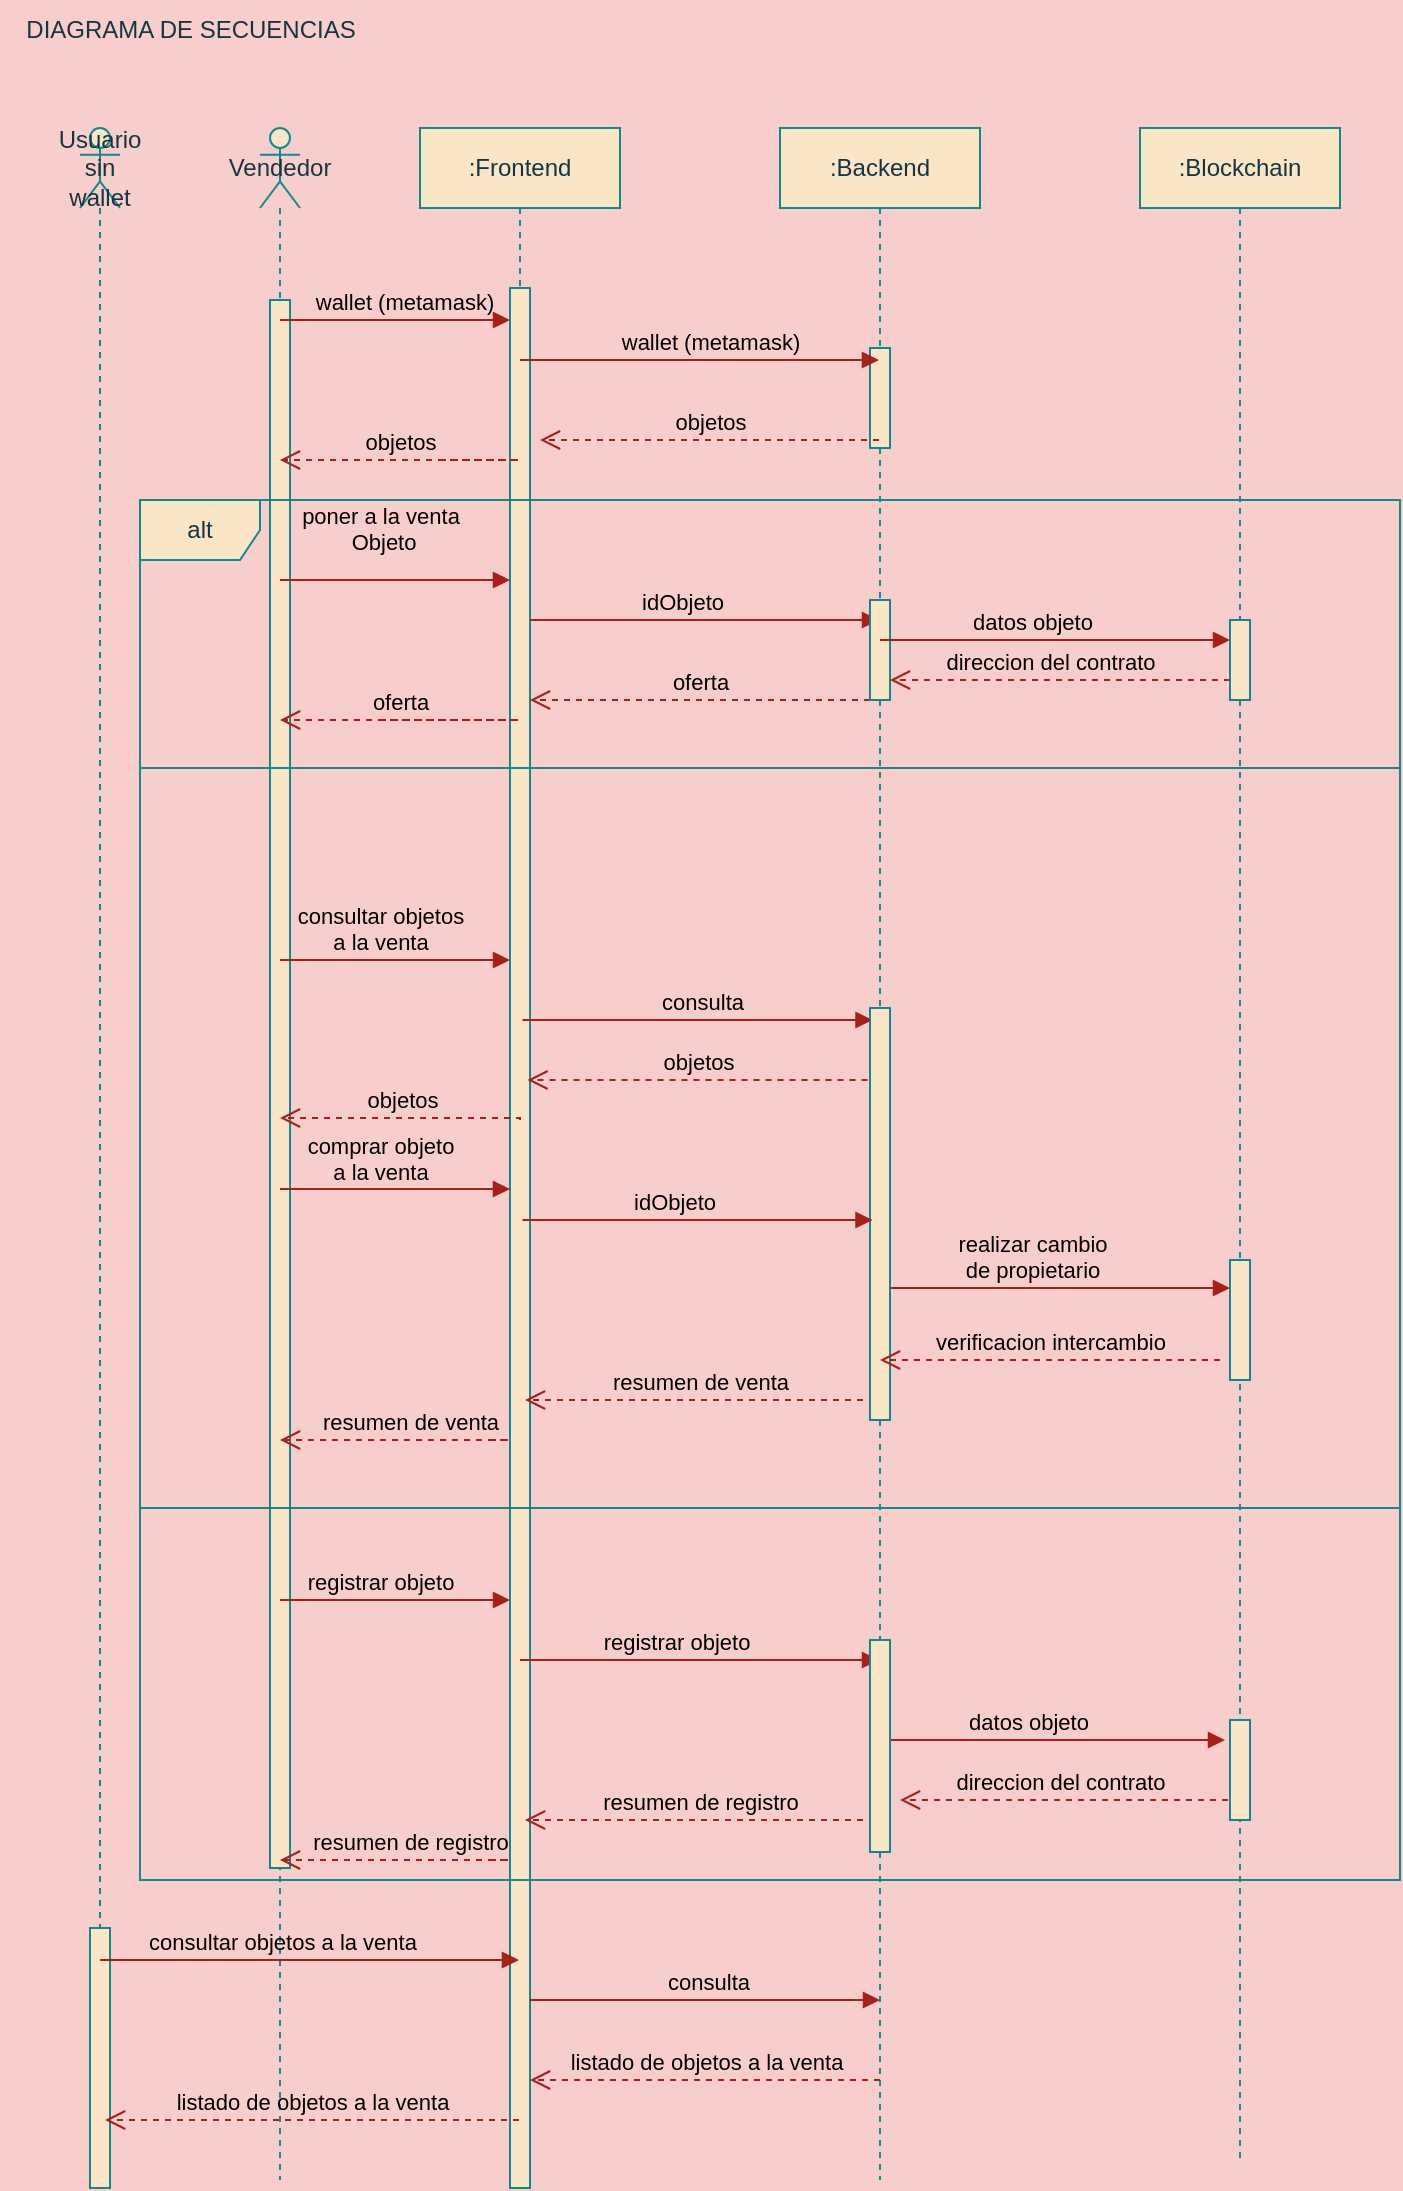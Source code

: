 <mxfile version="21.0.6" type="gitlab"><diagram name="Página-1" id="OTSWTB6v5zWUp_7cVkDb"><mxGraphModel dx="1434" dy="-359" grid="0" gridSize="10" guides="1" tooltips="1" connect="1" arrows="1" fold="1" page="1" pageScale="1" pageWidth="827" pageHeight="1169" background="#F8CECC" math="0" shadow="0"><root><mxCell id="0"/><mxCell id="1" parent="0"/><mxCell id="0jJMB0puMmNWgdRZT-x2-1" value=":Frontend" style="shape=umlLifeline;perimeter=lifelinePerimeter;whiteSpace=wrap;html=1;container=1;dropTarget=0;collapsible=0;recursiveResize=0;outlineConnect=0;portConstraint=eastwest;newEdgeStyle={&quot;edgeStyle&quot;:&quot;elbowEdgeStyle&quot;,&quot;elbow&quot;:&quot;vertical&quot;,&quot;curved&quot;:0,&quot;rounded&quot;:0};strokeColor=#0F8B8D;fontColor=#143642;fillColor=#FAE5C7;labelBackgroundColor=none;" vertex="1" parent="1"><mxGeometry x="290" y="1264" width="100" height="1030" as="geometry"/></mxCell><mxCell id="0jJMB0puMmNWgdRZT-x2-2" value="" style="html=1;points=[];perimeter=orthogonalPerimeter;outlineConnect=0;targetShapes=umlLifeline;portConstraint=eastwest;newEdgeStyle={&quot;edgeStyle&quot;:&quot;elbowEdgeStyle&quot;,&quot;elbow&quot;:&quot;vertical&quot;,&quot;curved&quot;:0,&quot;rounded&quot;:0};strokeColor=#0F8B8D;fontColor=#143642;fillColor=#FAE5C7;labelBackgroundColor=none;" vertex="1" parent="0jJMB0puMmNWgdRZT-x2-1"><mxGeometry x="45" y="80" width="10" height="950" as="geometry"/></mxCell><mxCell id="0jJMB0puMmNWgdRZT-x2-3" value=":Backend" style="shape=umlLifeline;perimeter=lifelinePerimeter;whiteSpace=wrap;html=1;container=1;dropTarget=0;collapsible=0;recursiveResize=0;outlineConnect=0;portConstraint=eastwest;newEdgeStyle={&quot;edgeStyle&quot;:&quot;elbowEdgeStyle&quot;,&quot;elbow&quot;:&quot;vertical&quot;,&quot;curved&quot;:0,&quot;rounded&quot;:0};strokeColor=#0F8B8D;fontColor=#143642;fillColor=#FAE5C7;labelBackgroundColor=none;" vertex="1" parent="1"><mxGeometry x="470" y="1264" width="100" height="1026" as="geometry"/></mxCell><mxCell id="0jJMB0puMmNWgdRZT-x2-4" value="" style="html=1;points=[];perimeter=orthogonalPerimeter;outlineConnect=0;targetShapes=umlLifeline;portConstraint=eastwest;newEdgeStyle={&quot;edgeStyle&quot;:&quot;elbowEdgeStyle&quot;,&quot;elbow&quot;:&quot;vertical&quot;,&quot;curved&quot;:0,&quot;rounded&quot;:0};strokeColor=#0F8B8D;fontColor=#143642;fillColor=#FAE5C7;labelBackgroundColor=none;" vertex="1" parent="0jJMB0puMmNWgdRZT-x2-3"><mxGeometry x="45" y="110" width="10" height="50" as="geometry"/></mxCell><mxCell id="0jJMB0puMmNWgdRZT-x2-5" value="Vendedor" style="shape=umlLifeline;perimeter=lifelinePerimeter;whiteSpace=wrap;html=1;container=1;dropTarget=0;collapsible=0;recursiveResize=0;outlineConnect=0;portConstraint=eastwest;newEdgeStyle={&quot;edgeStyle&quot;:&quot;elbowEdgeStyle&quot;,&quot;elbow&quot;:&quot;vertical&quot;,&quot;curved&quot;:0,&quot;rounded&quot;:0};participant=umlActor;strokeColor=#0F8B8D;fontColor=#143642;fillColor=#FAE5C7;labelBackgroundColor=none;" vertex="1" parent="1"><mxGeometry x="210" y="1264" width="20" height="1026" as="geometry"/></mxCell><mxCell id="0jJMB0puMmNWgdRZT-x2-6" value="" style="html=1;points=[];perimeter=orthogonalPerimeter;outlineConnect=0;targetShapes=umlLifeline;portConstraint=eastwest;newEdgeStyle={&quot;edgeStyle&quot;:&quot;elbowEdgeStyle&quot;,&quot;elbow&quot;:&quot;vertical&quot;,&quot;curved&quot;:0,&quot;rounded&quot;:0};strokeColor=#0F8B8D;fontColor=#143642;fillColor=#FAE5C7;labelBackgroundColor=none;" vertex="1" parent="0jJMB0puMmNWgdRZT-x2-5"><mxGeometry x="5" y="86" width="10" height="784" as="geometry"/></mxCell><mxCell id="0jJMB0puMmNWgdRZT-x2-7" value=":Blockchain" style="shape=umlLifeline;perimeter=lifelinePerimeter;whiteSpace=wrap;html=1;container=1;dropTarget=0;collapsible=0;recursiveResize=0;outlineConnect=0;portConstraint=eastwest;newEdgeStyle={&quot;edgeStyle&quot;:&quot;elbowEdgeStyle&quot;,&quot;elbow&quot;:&quot;vertical&quot;,&quot;curved&quot;:0,&quot;rounded&quot;:0};strokeColor=#0F8B8D;fontColor=#143642;fillColor=#FAE5C7;labelBackgroundColor=none;" vertex="1" parent="1"><mxGeometry x="650" y="1264" width="100" height="1016" as="geometry"/></mxCell><mxCell id="0jJMB0puMmNWgdRZT-x2-8" value="alt" style="shape=umlFrame;whiteSpace=wrap;html=1;pointerEvents=0;strokeColor=#0F8B8D;fontColor=#143642;fillColor=#FAE5C7;labelBackgroundColor=none;" vertex="1" parent="1"><mxGeometry x="150" y="1450" width="630" height="690" as="geometry"/></mxCell><mxCell id="0jJMB0puMmNWgdRZT-x2-9" value="wallet (metamask)" style="html=1;verticalAlign=bottom;endArrow=block;edgeStyle=elbowEdgeStyle;elbow=vertical;curved=0;rounded=0;strokeColor=#A8201A;fontColor=default;fillColor=#FAE5C7;labelBackgroundColor=none;" edge="1" parent="1" source="0jJMB0puMmNWgdRZT-x2-5" target="0jJMB0puMmNWgdRZT-x2-2"><mxGeometry x="0.048" relative="1" as="geometry"><mxPoint x="265" y="1360" as="sourcePoint"/><Array as="points"><mxPoint x="310" y="1360"/><mxPoint x="240" y="1370"/></Array><mxPoint x="1" as="offset"/></mxGeometry></mxCell><mxCell id="0jJMB0puMmNWgdRZT-x2-10" value="objetos" style="html=1;verticalAlign=bottom;endArrow=open;dashed=1;endSize=8;edgeStyle=elbowEdgeStyle;elbow=vertical;curved=0;rounded=0;strokeColor=#A8201A;fontColor=default;fillColor=#FAE5C7;labelBackgroundColor=none;" edge="1" parent="1" source="0jJMB0puMmNWgdRZT-x2-3"><mxGeometry relative="1" as="geometry"><mxPoint x="350" y="1420" as="targetPoint"/><mxPoint x="360" y="1420" as="sourcePoint"/><Array as="points"><mxPoint x="520" y="1420"/><mxPoint x="300" y="1430"/></Array></mxGeometry></mxCell><mxCell id="0jJMB0puMmNWgdRZT-x2-11" value="wallet (metamask)" style="html=1;verticalAlign=bottom;endArrow=block;edgeStyle=elbowEdgeStyle;elbow=vertical;curved=0;rounded=0;strokeColor=#A8201A;fontColor=default;fillColor=#FAE5C7;labelBackgroundColor=none;" edge="1" parent="1" target="0jJMB0puMmNWgdRZT-x2-3"><mxGeometry x="0.048" relative="1" as="geometry"><mxPoint x="340" y="1380" as="sourcePoint"/><mxPoint x="455" y="1380" as="targetPoint"/><Array as="points"><mxPoint x="430" y="1380"/><mxPoint x="360" y="1390"/></Array><mxPoint x="1" as="offset"/></mxGeometry></mxCell><mxCell id="0jJMB0puMmNWgdRZT-x2-12" value="poner a la venta&lt;br&gt;&amp;nbsp;Objeto" style="html=1;verticalAlign=bottom;endArrow=block;edgeStyle=elbowEdgeStyle;elbow=vertical;curved=0;rounded=0;strokeColor=#A8201A;fontColor=default;fillColor=#FAE5C7;labelBackgroundColor=none;" edge="1" parent="1"><mxGeometry x="-0.13" y="10" relative="1" as="geometry"><mxPoint x="220" y="1490" as="sourcePoint"/><mxPoint x="335" y="1490" as="targetPoint"/><Array as="points"><mxPoint x="310" y="1490"/><mxPoint x="240" y="1500"/></Array><mxPoint as="offset"/></mxGeometry></mxCell><mxCell id="0jJMB0puMmNWgdRZT-x2-13" value="" style="line;strokeWidth=1;fillColor=#FAE5C7;align=left;verticalAlign=middle;spacingTop=-1;spacingLeft=3;spacingRight=3;rotatable=0;labelPosition=right;points=[];portConstraint=eastwest;strokeColor=#0F8B8D;labelBackgroundColor=none;fontColor=#143642;" vertex="1" parent="1"><mxGeometry x="150" y="1580" width="630" height="8" as="geometry"/></mxCell><mxCell id="0jJMB0puMmNWgdRZT-x2-14" value="idObjeto" style="html=1;verticalAlign=bottom;endArrow=block;edgeStyle=elbowEdgeStyle;elbow=vertical;curved=0;rounded=0;strokeColor=#A8201A;fontColor=default;fillColor=#FAE5C7;labelBackgroundColor=none;" edge="1" parent="1" source="0jJMB0puMmNWgdRZT-x2-2" target="0jJMB0puMmNWgdRZT-x2-3"><mxGeometry x="-0.13" relative="1" as="geometry"><mxPoint x="360" y="1510" as="sourcePoint"/><mxPoint x="470" y="1510" as="targetPoint"/><Array as="points"><mxPoint x="450" y="1510"/><mxPoint x="380" y="1520"/></Array><mxPoint as="offset"/></mxGeometry></mxCell><mxCell id="0jJMB0puMmNWgdRZT-x2-15" value="consultar objetos&lt;br&gt;a la venta" style="html=1;verticalAlign=bottom;endArrow=block;edgeStyle=elbowEdgeStyle;elbow=vertical;curved=0;rounded=0;strokeColor=#A8201A;fontColor=default;fillColor=#FAE5C7;labelBackgroundColor=none;" edge="1" parent="1"><mxGeometry x="-0.13" relative="1" as="geometry"><mxPoint x="220" y="1680" as="sourcePoint"/><mxPoint x="335" y="1680" as="targetPoint"/><Array as="points"><mxPoint x="310" y="1680"/><mxPoint x="240" y="1690"/></Array><mxPoint as="offset"/></mxGeometry></mxCell><mxCell id="0jJMB0puMmNWgdRZT-x2-16" value="consulta" style="html=1;verticalAlign=bottom;endArrow=block;edgeStyle=elbowEdgeStyle;elbow=vertical;curved=0;rounded=0;strokeColor=#A8201A;fontColor=default;fillColor=#FAE5C7;labelBackgroundColor=none;startArrow=none;" edge="1" parent="1" source="0jJMB0puMmNWgdRZT-x2-32"><mxGeometry x="-0.009" y="-16" relative="1" as="geometry"><mxPoint x="341.25" y="1710" as="sourcePoint"/><mxPoint x="516.25" y="1710" as="targetPoint"/><Array as="points"><mxPoint x="446.25" y="1710"/><mxPoint x="376.25" y="1720"/></Array><mxPoint x="-16" y="-16" as="offset"/></mxGeometry></mxCell><mxCell id="0jJMB0puMmNWgdRZT-x2-17" value="objetos" style="html=1;verticalAlign=bottom;endArrow=open;dashed=1;endSize=8;edgeStyle=elbowEdgeStyle;elbow=vertical;curved=0;rounded=0;strokeColor=#A8201A;fontColor=default;fillColor=#FAE5C7;labelBackgroundColor=none;" edge="1" parent="1"><mxGeometry relative="1" as="geometry"><mxPoint x="343.75" y="1740" as="targetPoint"/><mxPoint x="513.75" y="1740" as="sourcePoint"/><Array as="points"><mxPoint x="513.75" y="1740"/><mxPoint x="293.75" y="1750"/></Array></mxGeometry></mxCell><mxCell id="0jJMB0puMmNWgdRZT-x2-18" value="comprar objeto&lt;br&gt;a la venta" style="html=1;verticalAlign=bottom;endArrow=block;edgeStyle=elbowEdgeStyle;elbow=vertical;curved=0;rounded=0;strokeColor=#A8201A;fontColor=default;fillColor=#FAE5C7;labelBackgroundColor=none;" edge="1" parent="1"><mxGeometry x="-0.13" relative="1" as="geometry"><mxPoint x="220" y="1794.5" as="sourcePoint"/><mxPoint x="335" y="1794.5" as="targetPoint"/><Array as="points"><mxPoint x="310" y="1794.5"/><mxPoint x="240" y="1804.5"/></Array><mxPoint as="offset"/></mxGeometry></mxCell><mxCell id="0jJMB0puMmNWgdRZT-x2-19" value="realizar cambio &lt;br&gt;de propietario" style="html=1;verticalAlign=bottom;endArrow=block;edgeStyle=elbowEdgeStyle;elbow=vertical;curved=0;rounded=0;strokeColor=#A8201A;fontColor=default;fillColor=#FAE5C7;labelBackgroundColor=none;" edge="1" parent="1"><mxGeometry x="-0.13" relative="1" as="geometry"><mxPoint x="520" y="1844" as="sourcePoint"/><mxPoint x="695" y="1844" as="targetPoint"/><Array as="points"><mxPoint x="625" y="1844"/><mxPoint x="555" y="1854"/></Array><mxPoint as="offset"/></mxGeometry></mxCell><mxCell id="0jJMB0puMmNWgdRZT-x2-20" value="oferta" style="html=1;verticalAlign=bottom;endArrow=open;dashed=1;endSize=8;edgeStyle=elbowEdgeStyle;elbow=vertical;curved=0;rounded=0;strokeColor=#A8201A;fontColor=default;fillColor=#FAE5C7;labelBackgroundColor=none;" edge="1" parent="1"><mxGeometry relative="1" as="geometry"><mxPoint x="345" y="1550" as="targetPoint"/><mxPoint x="515" y="1550" as="sourcePoint"/><Array as="points"><mxPoint x="515" y="1550"/><mxPoint x="295" y="1560"/></Array></mxGeometry></mxCell><mxCell id="0jJMB0puMmNWgdRZT-x2-21" value="resumen de venta" style="html=1;verticalAlign=bottom;endArrow=open;dashed=1;endSize=8;edgeStyle=elbowEdgeStyle;elbow=vertical;curved=0;rounded=0;strokeColor=#A8201A;fontColor=default;fillColor=#FAE5C7;labelBackgroundColor=none;" edge="1" parent="1"><mxGeometry relative="1" as="geometry"><mxPoint x="342.5" y="1900" as="targetPoint"/><mxPoint x="517.5" y="1900" as="sourcePoint"/><Array as="points"><mxPoint x="512.5" y="1900"/><mxPoint x="292.5" y="1910"/></Array></mxGeometry></mxCell><mxCell id="0jJMB0puMmNWgdRZT-x2-22" value="resumen de venta" style="html=1;verticalAlign=bottom;endArrow=open;dashed=1;endSize=8;edgeStyle=elbowEdgeStyle;elbow=vertical;curved=0;rounded=0;strokeColor=#A8201A;fontColor=default;fillColor=#FAE5C7;labelBackgroundColor=none;" edge="1" parent="1"><mxGeometry x="-0.04" relative="1" as="geometry"><mxPoint x="220" y="1920" as="targetPoint"/><mxPoint x="325" y="1920" as="sourcePoint"/><Array as="points"><mxPoint x="335" y="1920"/><mxPoint x="170" y="1930"/></Array><mxPoint as="offset"/></mxGeometry></mxCell><mxCell id="0jJMB0puMmNWgdRZT-x2-23" value="" style="line;strokeWidth=1;fillColor=#FAE5C7;align=left;verticalAlign=middle;spacingTop=-1;spacingLeft=3;spacingRight=3;rotatable=0;labelPosition=right;points=[];portConstraint=eastwest;strokeColor=#0F8B8D;labelBackgroundColor=none;fontColor=#143642;" vertex="1" parent="1"><mxGeometry x="150" y="1950" width="630" height="8" as="geometry"/></mxCell><mxCell id="0jJMB0puMmNWgdRZT-x2-24" value="registrar objeto" style="html=1;verticalAlign=bottom;endArrow=block;edgeStyle=elbowEdgeStyle;elbow=vertical;curved=0;rounded=0;strokeColor=#A8201A;fontColor=default;fillColor=#FAE5C7;labelBackgroundColor=none;" edge="1" parent="1"><mxGeometry x="-0.13" relative="1" as="geometry"><mxPoint x="220" y="2000" as="sourcePoint"/><mxPoint x="335" y="2000" as="targetPoint"/><Array as="points"><mxPoint x="310" y="2000"/><mxPoint x="240" y="2010"/></Array><mxPoint as="offset"/></mxGeometry></mxCell><mxCell id="0jJMB0puMmNWgdRZT-x2-25" value="registrar objeto" style="html=1;verticalAlign=bottom;endArrow=block;edgeStyle=elbowEdgeStyle;elbow=vertical;curved=0;rounded=0;strokeColor=#A8201A;fontColor=default;fillColor=#FAE5C7;labelBackgroundColor=none;" edge="1" parent="1" target="0jJMB0puMmNWgdRZT-x2-3"><mxGeometry x="-0.13" relative="1" as="geometry"><mxPoint x="340" y="2030" as="sourcePoint"/><mxPoint x="455" y="2030" as="targetPoint"/><Array as="points"><mxPoint x="430" y="2030"/><mxPoint x="360" y="2040"/></Array><mxPoint as="offset"/></mxGeometry></mxCell><mxCell id="0jJMB0puMmNWgdRZT-x2-26" value="datos objeto" style="html=1;verticalAlign=bottom;endArrow=block;edgeStyle=elbowEdgeStyle;elbow=vertical;curved=0;rounded=0;strokeColor=#A8201A;fontColor=default;fillColor=#FAE5C7;labelBackgroundColor=none;" edge="1" parent="1"><mxGeometry x="-0.13" relative="1" as="geometry"><mxPoint x="517.5" y="2070" as="sourcePoint"/><mxPoint x="692.5" y="2070" as="targetPoint"/><Array as="points"><mxPoint x="622.5" y="2070"/><mxPoint x="552.5" y="2080"/></Array><mxPoint as="offset"/></mxGeometry></mxCell><mxCell id="0jJMB0puMmNWgdRZT-x2-27" value="direccion del contrato" style="html=1;verticalAlign=bottom;endArrow=open;dashed=1;endSize=8;edgeStyle=elbowEdgeStyle;elbow=vertical;curved=0;rounded=0;strokeColor=#A8201A;fontColor=default;fillColor=#FAE5C7;labelBackgroundColor=none;" edge="1" parent="1"><mxGeometry x="0.059" relative="1" as="geometry"><mxPoint x="530" y="2100" as="targetPoint"/><mxPoint x="700" y="2100" as="sourcePoint"/><Array as="points"><mxPoint x="700" y="2100"/><mxPoint x="480" y="2110"/></Array><mxPoint as="offset"/></mxGeometry></mxCell><mxCell id="0jJMB0puMmNWgdRZT-x2-28" value="resumen de registro" style="html=1;verticalAlign=bottom;endArrow=open;dashed=1;endSize=8;edgeStyle=elbowEdgeStyle;elbow=vertical;curved=0;rounded=0;strokeColor=#A8201A;fontColor=default;fillColor=#FAE5C7;labelBackgroundColor=none;" edge="1" parent="1"><mxGeometry relative="1" as="geometry"><mxPoint x="342.5" y="2110" as="targetPoint"/><mxPoint x="517.5" y="2110" as="sourcePoint"/><Array as="points"><mxPoint x="512.5" y="2110"/><mxPoint x="292.5" y="2120"/></Array></mxGeometry></mxCell><mxCell id="0jJMB0puMmNWgdRZT-x2-29" value="resumen de registro" style="html=1;verticalAlign=bottom;endArrow=open;dashed=1;endSize=8;edgeStyle=elbowEdgeStyle;elbow=vertical;curved=0;rounded=0;strokeColor=#A8201A;fontColor=default;fillColor=#FAE5C7;labelBackgroundColor=none;" edge="1" parent="1"><mxGeometry x="-0.04" relative="1" as="geometry"><mxPoint x="220" y="2130" as="targetPoint"/><mxPoint x="325" y="2130" as="sourcePoint"/><Array as="points"><mxPoint x="335" y="2130"/><mxPoint x="170" y="2140"/></Array><mxPoint as="offset"/></mxGeometry></mxCell><mxCell id="0jJMB0puMmNWgdRZT-x2-30" value="DIAGRAMA DE SECUENCIAS" style="text;html=1;align=center;verticalAlign=middle;resizable=0;points=[];autosize=1;strokeColor=none;fillColor=none;fontColor=#143642;labelBackgroundColor=none;" vertex="1" parent="1"><mxGeometry x="80" y="1200" width="190" height="30" as="geometry"/></mxCell><mxCell id="0jJMB0puMmNWgdRZT-x2-31" value="" style="html=1;points=[];perimeter=orthogonalPerimeter;outlineConnect=0;targetShapes=umlLifeline;portConstraint=eastwest;newEdgeStyle={&quot;edgeStyle&quot;:&quot;elbowEdgeStyle&quot;,&quot;elbow&quot;:&quot;vertical&quot;,&quot;curved&quot;:0,&quot;rounded&quot;:0};strokeColor=#0F8B8D;fontColor=#143642;fillColor=#FAE5C7;labelBackgroundColor=none;" vertex="1" parent="1"><mxGeometry x="515" y="1500" width="10" height="50" as="geometry"/></mxCell><mxCell id="0jJMB0puMmNWgdRZT-x2-32" value="" style="html=1;points=[];perimeter=orthogonalPerimeter;outlineConnect=0;targetShapes=umlLifeline;portConstraint=eastwest;newEdgeStyle={&quot;edgeStyle&quot;:&quot;elbowEdgeStyle&quot;,&quot;elbow&quot;:&quot;vertical&quot;,&quot;curved&quot;:0,&quot;rounded&quot;:0};strokeColor=#0F8B8D;fontColor=#143642;fillColor=#FAE5C7;labelBackgroundColor=none;" vertex="1" parent="1"><mxGeometry x="515" y="1704" width="10" height="206" as="geometry"/></mxCell><mxCell id="0jJMB0puMmNWgdRZT-x2-33" value="" style="html=1;verticalAlign=bottom;endArrow=none;edgeStyle=elbowEdgeStyle;elbow=vertical;curved=0;rounded=0;strokeColor=#A8201A;fontColor=default;fillColor=#FAE5C7;labelBackgroundColor=none;" edge="1" parent="1" target="0jJMB0puMmNWgdRZT-x2-32"><mxGeometry x="-0.13" relative="1" as="geometry"><mxPoint x="341.25" y="1710" as="sourcePoint"/><mxPoint x="516.25" y="1710" as="targetPoint"/><Array as="points"/><mxPoint as="offset"/></mxGeometry></mxCell><mxCell id="0jJMB0puMmNWgdRZT-x2-34" value="" style="html=1;points=[];perimeter=orthogonalPerimeter;outlineConnect=0;targetShapes=umlLifeline;portConstraint=eastwest;newEdgeStyle={&quot;edgeStyle&quot;:&quot;elbowEdgeStyle&quot;,&quot;elbow&quot;:&quot;vertical&quot;,&quot;curved&quot;:0,&quot;rounded&quot;:0};strokeColor=#0F8B8D;fontColor=#143642;fillColor=#FAE5C7;labelBackgroundColor=none;" vertex="1" parent="1"><mxGeometry x="695" y="1830" width="10" height="60" as="geometry"/></mxCell><mxCell id="0jJMB0puMmNWgdRZT-x2-35" value="idObjeto" style="html=1;verticalAlign=bottom;endArrow=block;edgeStyle=elbowEdgeStyle;elbow=vertical;curved=0;rounded=0;strokeColor=#A8201A;fontColor=default;fillColor=#FAE5C7;labelBackgroundColor=none;" edge="1" parent="1"><mxGeometry x="-0.13" relative="1" as="geometry"><mxPoint x="341.25" y="1810" as="sourcePoint"/><mxPoint x="516.25" y="1810" as="targetPoint"/><Array as="points"><mxPoint x="446.25" y="1810"/><mxPoint x="376.25" y="1820"/></Array><mxPoint as="offset"/></mxGeometry></mxCell><mxCell id="0jJMB0puMmNWgdRZT-x2-36" value="verificacion intercambio" style="html=1;verticalAlign=bottom;endArrow=open;dashed=1;endSize=8;edgeStyle=elbowEdgeStyle;elbow=vertical;curved=0;rounded=0;strokeColor=#A8201A;fontColor=default;fillColor=#FAE5C7;labelBackgroundColor=none;" edge="1" parent="1"><mxGeometry relative="1" as="geometry"><mxPoint x="520" y="1880" as="targetPoint"/><mxPoint x="690" y="1880" as="sourcePoint"/><Array as="points"><mxPoint x="690" y="1880"/><mxPoint x="470" y="1890"/></Array></mxGeometry></mxCell><mxCell id="0jJMB0puMmNWgdRZT-x2-37" value="" style="html=1;points=[];perimeter=orthogonalPerimeter;outlineConnect=0;targetShapes=umlLifeline;portConstraint=eastwest;newEdgeStyle={&quot;edgeStyle&quot;:&quot;elbowEdgeStyle&quot;,&quot;elbow&quot;:&quot;vertical&quot;,&quot;curved&quot;:0,&quot;rounded&quot;:0};strokeColor=#0F8B8D;fontColor=#143642;fillColor=#FAE5C7;labelBackgroundColor=none;" vertex="1" parent="1"><mxGeometry x="515" y="2020" width="10" height="106" as="geometry"/></mxCell><mxCell id="0jJMB0puMmNWgdRZT-x2-38" value="" style="html=1;points=[];perimeter=orthogonalPerimeter;outlineConnect=0;targetShapes=umlLifeline;portConstraint=eastwest;newEdgeStyle={&quot;edgeStyle&quot;:&quot;elbowEdgeStyle&quot;,&quot;elbow&quot;:&quot;vertical&quot;,&quot;curved&quot;:0,&quot;rounded&quot;:0};strokeColor=#0F8B8D;fontColor=#143642;fillColor=#FAE5C7;labelBackgroundColor=none;" vertex="1" parent="1"><mxGeometry x="695" y="2060" width="10" height="50" as="geometry"/></mxCell><mxCell id="0jJMB0puMmNWgdRZT-x2-39" value="Usuario sin wallet" style="shape=umlLifeline;perimeter=lifelinePerimeter;whiteSpace=wrap;html=1;container=1;dropTarget=0;collapsible=0;recursiveResize=0;outlineConnect=0;portConstraint=eastwest;newEdgeStyle={&quot;edgeStyle&quot;:&quot;elbowEdgeStyle&quot;,&quot;elbow&quot;:&quot;vertical&quot;,&quot;curved&quot;:0,&quot;rounded&quot;:0};participant=umlActor;strokeColor=#0F8B8D;fontColor=#143642;fillColor=#FAE5C7;labelBackgroundColor=none;" vertex="1" parent="1"><mxGeometry x="120" y="1264" width="20" height="1030" as="geometry"/></mxCell><mxCell id="0jJMB0puMmNWgdRZT-x2-40" value="" style="html=1;points=[];perimeter=orthogonalPerimeter;outlineConnect=0;targetShapes=umlLifeline;portConstraint=eastwest;newEdgeStyle={&quot;edgeStyle&quot;:&quot;elbowEdgeStyle&quot;,&quot;elbow&quot;:&quot;vertical&quot;,&quot;curved&quot;:0,&quot;rounded&quot;:0};strokeColor=#0F8B8D;fontColor=#143642;fillColor=#FAE5C7;labelBackgroundColor=none;" vertex="1" parent="0jJMB0puMmNWgdRZT-x2-39"><mxGeometry x="5" y="900" width="10" height="130" as="geometry"/></mxCell><mxCell id="0jJMB0puMmNWgdRZT-x2-41" value="oferta" style="html=1;verticalAlign=bottom;endArrow=open;dashed=1;endSize=8;edgeStyle=elbowEdgeStyle;elbow=vertical;curved=0;rounded=0;strokeColor=#A8201A;fontColor=default;fillColor=#FAE5C7;labelBackgroundColor=none;" edge="1" parent="1"><mxGeometry x="0.368" relative="1" as="geometry"><mxPoint x="220" y="1560" as="targetPoint"/><mxPoint x="270" y="1560" as="sourcePoint"/><Array as="points"><mxPoint x="340" y="1560"/><mxPoint x="170" y="1570"/></Array><mxPoint as="offset"/></mxGeometry></mxCell><mxCell id="0jJMB0puMmNWgdRZT-x2-42" value="datos objeto" style="html=1;verticalAlign=bottom;endArrow=block;edgeStyle=elbowEdgeStyle;elbow=vertical;curved=0;rounded=0;strokeColor=#A8201A;fontColor=default;fillColor=#FAE5C7;labelBackgroundColor=none;" edge="1" parent="1"><mxGeometry x="-0.13" relative="1" as="geometry"><mxPoint x="520" y="1520" as="sourcePoint"/><mxPoint x="695" y="1520" as="targetPoint"/><Array as="points"><mxPoint x="625" y="1520"/><mxPoint x="555" y="1530"/></Array><mxPoint as="offset"/></mxGeometry></mxCell><mxCell id="0jJMB0puMmNWgdRZT-x2-43" value="direccion del contrato" style="html=1;verticalAlign=bottom;endArrow=open;dashed=1;endSize=8;edgeStyle=elbowEdgeStyle;elbow=vertical;curved=0;rounded=0;strokeColor=#A8201A;fontColor=default;fillColor=#FAE5C7;labelBackgroundColor=none;" edge="1" parent="1"><mxGeometry x="0.059" relative="1" as="geometry"><mxPoint x="525" y="1540" as="targetPoint"/><mxPoint x="695" y="1540" as="sourcePoint"/><Array as="points"><mxPoint x="695" y="1540"/><mxPoint x="475" y="1550"/></Array><mxPoint as="offset"/></mxGeometry></mxCell><mxCell id="0jJMB0puMmNWgdRZT-x2-44" value="" style="html=1;points=[];perimeter=orthogonalPerimeter;outlineConnect=0;targetShapes=umlLifeline;portConstraint=eastwest;newEdgeStyle={&quot;edgeStyle&quot;:&quot;elbowEdgeStyle&quot;,&quot;elbow&quot;:&quot;vertical&quot;,&quot;curved&quot;:0,&quot;rounded&quot;:0};strokeColor=#0F8B8D;fontColor=#143642;fillColor=#FAE5C7;labelBackgroundColor=none;" vertex="1" parent="1"><mxGeometry x="695" y="1510" width="10" height="40" as="geometry"/></mxCell><mxCell id="0jJMB0puMmNWgdRZT-x2-45" value="consultar objetos a la venta" style="html=1;verticalAlign=bottom;endArrow=block;edgeStyle=elbowEdgeStyle;elbow=vertical;curved=0;rounded=0;strokeColor=#A8201A;fontColor=default;fillColor=#FAE5C7;labelBackgroundColor=none;" edge="1" parent="1" target="0jJMB0puMmNWgdRZT-x2-1"><mxGeometry x="-0.13" relative="1" as="geometry"><mxPoint x="130" y="2180" as="sourcePoint"/><mxPoint x="245" y="2180" as="targetPoint"/><Array as="points"><mxPoint x="220" y="2180"/><mxPoint x="150" y="2190"/></Array><mxPoint as="offset"/></mxGeometry></mxCell><mxCell id="0jJMB0puMmNWgdRZT-x2-46" value="consulta" style="html=1;verticalAlign=bottom;endArrow=block;edgeStyle=elbowEdgeStyle;elbow=vertical;curved=0;rounded=0;strokeColor=#A8201A;fontColor=default;fillColor=#FAE5C7;labelBackgroundColor=none;startArrow=none;" edge="1" parent="1"><mxGeometry x="-0.009" y="-16" relative="1" as="geometry"><mxPoint x="518.75" y="2200" as="sourcePoint"/><mxPoint x="520" y="2200" as="targetPoint"/><Array as="points"><mxPoint x="450" y="2200"/><mxPoint x="380" y="2210"/></Array><mxPoint x="-16" y="-16" as="offset"/></mxGeometry></mxCell><mxCell id="0jJMB0puMmNWgdRZT-x2-47" value="" style="html=1;verticalAlign=bottom;endArrow=none;edgeStyle=elbowEdgeStyle;elbow=vertical;curved=0;rounded=0;strokeColor=#A8201A;fontColor=default;fillColor=#FAE5C7;labelBackgroundColor=none;" edge="1" parent="1"><mxGeometry x="-0.13" relative="1" as="geometry"><mxPoint x="345" y="2200" as="sourcePoint"/><mxPoint x="518.75" y="2200" as="targetPoint"/><Array as="points"/><mxPoint as="offset"/></mxGeometry></mxCell><mxCell id="0jJMB0puMmNWgdRZT-x2-48" value="listado de objetos a la venta" style="html=1;verticalAlign=bottom;endArrow=open;dashed=1;endSize=8;edgeStyle=elbowEdgeStyle;elbow=vertical;curved=0;rounded=0;strokeColor=#A8201A;fontColor=default;fillColor=#FAE5C7;labelBackgroundColor=none;" edge="1" parent="1"><mxGeometry relative="1" as="geometry"><mxPoint x="345" y="2240" as="targetPoint"/><mxPoint x="520" y="2240" as="sourcePoint"/><Array as="points"><mxPoint x="515" y="2240"/><mxPoint x="295" y="2250"/></Array></mxGeometry></mxCell><mxCell id="0jJMB0puMmNWgdRZT-x2-49" value="listado de objetos a la venta" style="html=1;verticalAlign=bottom;endArrow=open;dashed=1;endSize=8;edgeStyle=elbowEdgeStyle;elbow=vertical;curved=0;rounded=0;strokeColor=#A8201A;fontColor=default;fillColor=#FAE5C7;labelBackgroundColor=none;" edge="1" parent="1" source="0jJMB0puMmNWgdRZT-x2-1"><mxGeometry relative="1" as="geometry"><mxPoint x="132.5" y="2260" as="targetPoint"/><mxPoint x="307.5" y="2260" as="sourcePoint"/><Array as="points"><mxPoint x="302.5" y="2260"/><mxPoint x="82.5" y="2270"/></Array></mxGeometry></mxCell><mxCell id="0jJMB0puMmNWgdRZT-x2-50" value="objetos" style="html=1;verticalAlign=bottom;endArrow=open;dashed=1;endSize=8;edgeStyle=elbowEdgeStyle;elbow=vertical;curved=0;rounded=0;strokeColor=#A8201A;fontColor=default;fillColor=#FAE5C7;labelBackgroundColor=none;" edge="1" parent="1"><mxGeometry x="0.25" relative="1" as="geometry"><mxPoint x="220" y="1430" as="targetPoint"/><mxPoint x="300" y="1430" as="sourcePoint"/><Array as="points"><mxPoint x="340" y="1430"/><mxPoint x="170" y="1440"/></Array><mxPoint as="offset"/></mxGeometry></mxCell><mxCell id="0jJMB0puMmNWgdRZT-x2-51" value="objetos" style="html=1;verticalAlign=bottom;endArrow=open;dashed=1;endSize=8;edgeStyle=elbowEdgeStyle;elbow=vertical;curved=0;rounded=0;strokeColor=#A8201A;fontColor=default;fillColor=#FAE5C7;labelBackgroundColor=none;" edge="1" parent="1"><mxGeometry relative="1" as="geometry"><mxPoint x="220" y="1759" as="targetPoint"/><mxPoint x="340" y="1760" as="sourcePoint"/><Array as="points"><mxPoint x="390" y="1759"/><mxPoint x="170" y="1769"/></Array></mxGeometry></mxCell></root></mxGraphModel></diagram></mxfile>